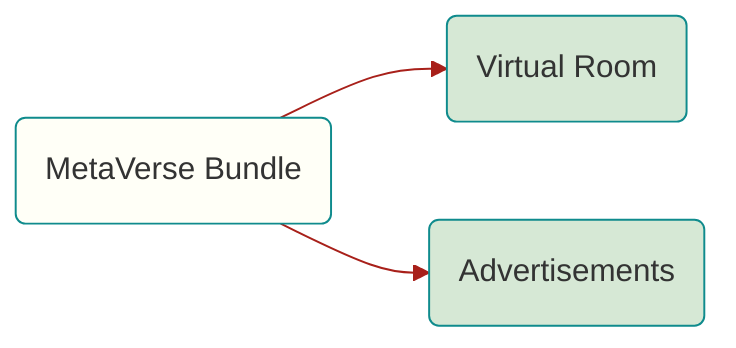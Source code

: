 %%{init: {'theme': 'base', 'themeVariables': {
  'lineColor': '#a8201a',
  'primaryColor': '#fae5c7',
  'primaryBorderColor': '#0f8b8d'
}}}%%
flowchart LR
  meta(MetaVerse Bundle)
  room(Virtual Room)
  ads(Advertisements)

  meta --> room
  meta --> ads

classDef domain fill:#fffff7
class meta domain

classDef offer fill:#d6e8d5
class room offer
class ads offer